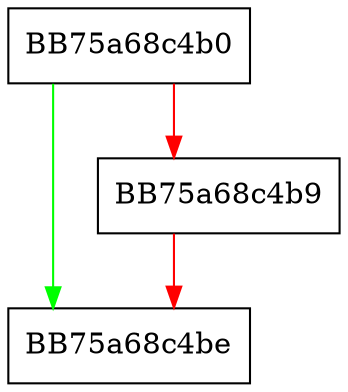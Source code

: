 digraph Destroy {
  node [shape="box"];
  graph [splines=ortho];
  BB75a68c4b0 -> BB75a68c4be [color="green"];
  BB75a68c4b0 -> BB75a68c4b9 [color="red"];
  BB75a68c4b9 -> BB75a68c4be [color="red"];
}